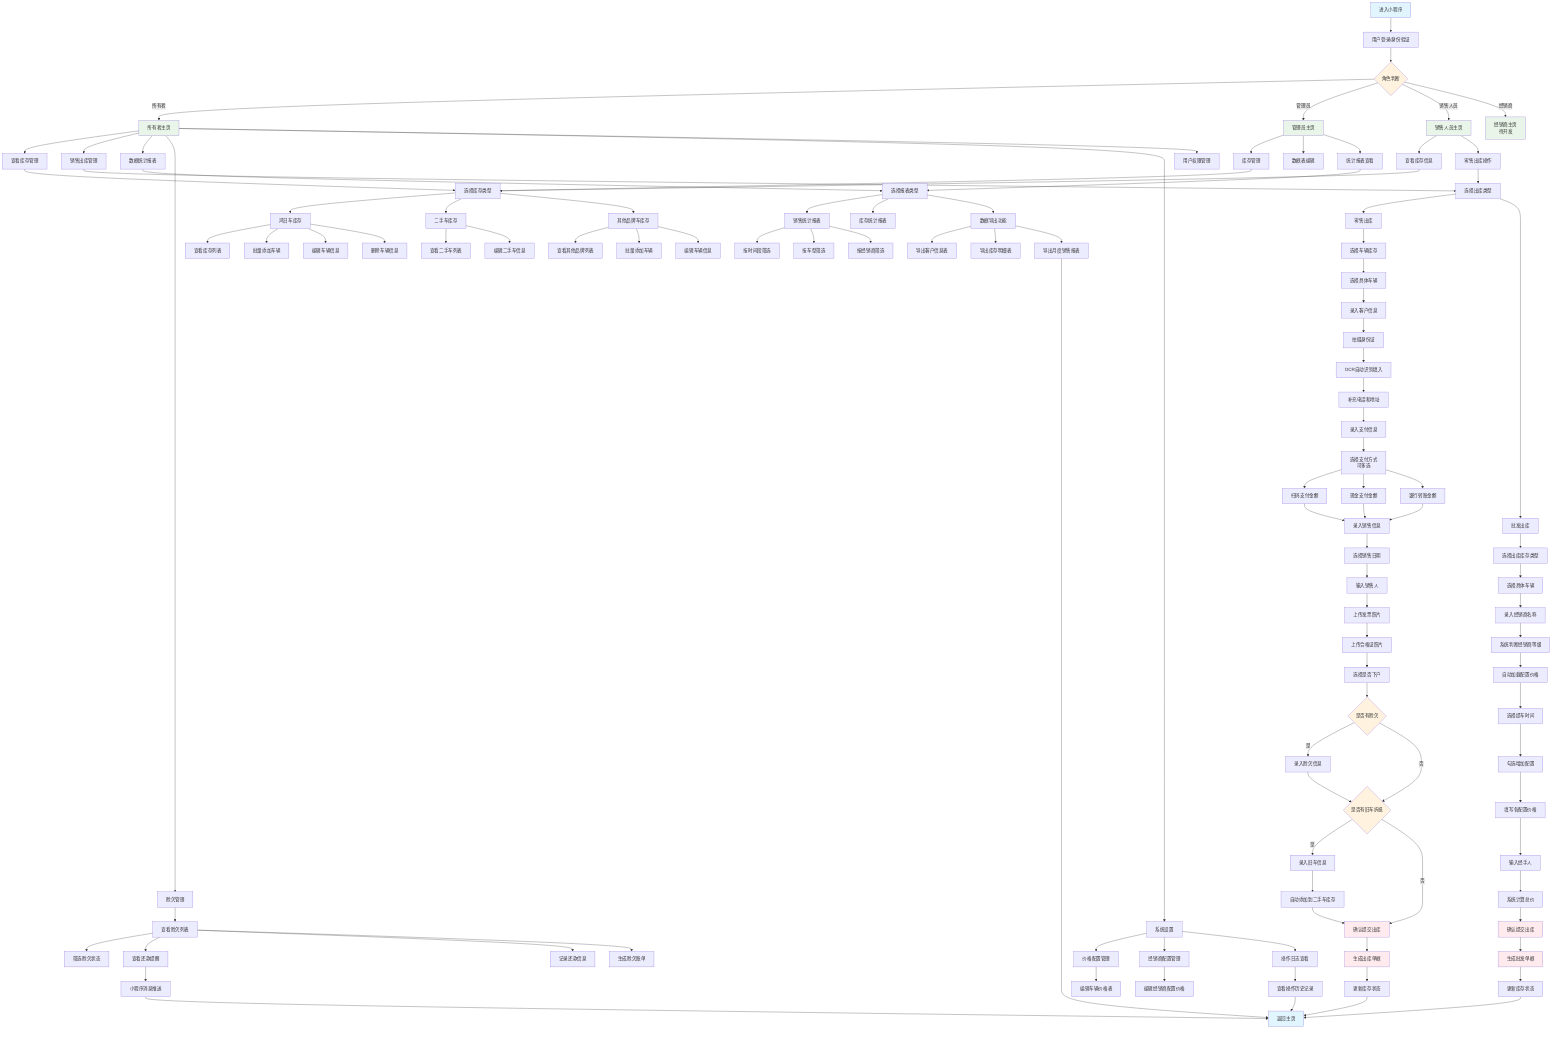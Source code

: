 flowchart TD
    A[进入小程序] --> B[用户登录/身份验证]
    B --> C{角色判断}
    
    C -->|所有者| D[所有者主页]
    C -->|管理员| E[管理员主页]
    C -->|销售人员| F[销售人员主页]
    C -->|经销商| G[经销商主页<br/>待开发]
    
    %% 所有者功能流程
    D --> D1[查看库存管理]
    D --> D2[销售出库管理]
    D --> D3[数据统计报表]
    D --> D4[赊欠管理]
    D --> D5[系统设置]
    D --> D6[用户权限管理]
    
    %% 管理员功能流程
    E --> E1[库存管理]
    E --> E2[数据表编辑]
    E --> E3[统计报表查看]
    
    %% 销售人员功能流程
    F --> F1[查看库存信息]
    F --> F2[零售出库操作]
    
    %% 库存管理详细流程
    D1 --> H1[选择库存类型]
    E1 --> H1
    F1 --> H1
    H1 --> H2[鸿日车库存]
    H1 --> H3[二手车库存]
    H1 --> H4[其他品牌车库存]
    
    H2 --> H5[查看库存列表]
    H2 --> H6[批量添加车辆]
    H2 --> H7[编辑车辆信息]
    H2 --> H8[删除车辆信息]
    
    H3 --> H9[查看二手车列表]
    H3 --> H10[编辑二手车信息]
    
    H4 --> H11[查看其他品牌列表]
    H4 --> H12[批量添加车辆]
    H4 --> H13[编辑车辆信息]
    
    %% 零售出库流程
    D2 --> I1[选择出库类型]
    F2 --> I1
    I1 --> I2[零售出库]
    I1 --> I3[批发出库]
    
    %% 零售出库详细流程
    I2 --> J1[选择车辆库存]
    J1 --> J2[选择具体车辆]
    J2 --> J3[录入客户信息]
    J3 --> J4[拍摄身份证]
    J4 --> J5[OCR自动识别填入]
    J5 --> J6[补充电话和地址]
    J6 --> J7[录入支付信息]
    J7 --> J8[选择支付方式<br/>可多选]
    J8 --> J9[扫码支付金额]
    J8 --> J10[现金支付金额]
    J8 --> J11[银行转账金额]
    J9 --> J12[录入销售信息]
    J10 --> J12
    J11 --> J12
    J12 --> J13[选择销售日期]
    J13 --> J14[输入销售人]
    J14 --> J15[上传发票照片]
    J15 --> J16[上传合格证照片]
    J16 --> J17[选择是否下户]
    J17 --> J18{是否有赊欠}
    J18 -->|是| J19[录入赊欠信息]
    J18 -->|否| J20{是否有旧车折抵}
    J19 --> J20
    J20 -->|是| J21[录入旧车信息]
    J20 -->|否| J22[确认提交出库]
    J21 --> J23[自动添加到二手车库存]
    J23 --> J22
    J22 --> J24[生成出库单据]
    J24 --> J25[更新库存状态]
    
    %% 批发出库详细流程
    I3 --> K1[选择出库库存类型]
    K1 --> K2[选择具体车辆]
    K2 --> K3[录入经销商名称]
    K3 --> K4[系统判断经销商等级]
    K4 --> K5[自动加载配置价格]
    K5 --> K6[选择提车时间]
    K6 --> K7[勾选增加配置]
    K7 --> K8[填写各配置价格]
    K8 --> K9[输入经手人]
    K9 --> K10[系统计算总价]
    K10 --> K11[确认提交出库]
    K11 --> K12[生成批发单据]
    K12 --> K13[更新库存状态]
    
    %% 数据统计报表流程
    D3 --> L1[选择报表类型]
    E3 --> L1
    L1 --> L2[销售统计报表]
    L1 --> L3[库存统计报表]
    L1 --> L4[数据导出功能]
    
    L2 --> L5[按时间段筛选]
    L2 --> L6[按车型筛选]
    L2 --> L7[按经销商筛选]
    
    L4 --> L8[导出客户信息表]
    L4 --> L9[导出库存明细表]
    L4 --> L10[导出月度销售报表]
    
    %% 赊欠管理流程
    D4 --> M1[查看赊欠列表]
    M1 --> M2[筛选赊欠状态]
    M1 --> M3[查看还款提醒]
    M1 --> M4[记录还款信息]
    M1 --> M5[生成赊欠账单]
    
    M3 --> M6[小程序消息推送]
    
    %% 系统设置流程
    D5 --> N1[价格配置管理]
    D5 --> N2[经销商配置管理]
    D5 --> N3[操作日志查看]
    
    N1 --> N4[编辑车辆价格表]
    N2 --> N5[编辑经销商配置价格]
    N3 --> N6[查看操作历史记录]
    
    %% 返回主页
    J25 --> O[返回主页]
    K13 --> O
    L10 --> O
    M6 --> O
    N6 --> O
    
    %% 样式定义
    classDef startEnd fill:#e1f5fe
    classDef process fill:#f3e5f5
    classDef decision fill:#fff3e0
    classDef userRole fill:#e8f5e8
    classDef important fill:#ffebee
    
    class A,O startEnd
    class D,E,F,G userRole
    class C,J18,J20 decision
    class J22,K11,J24,K12 important
